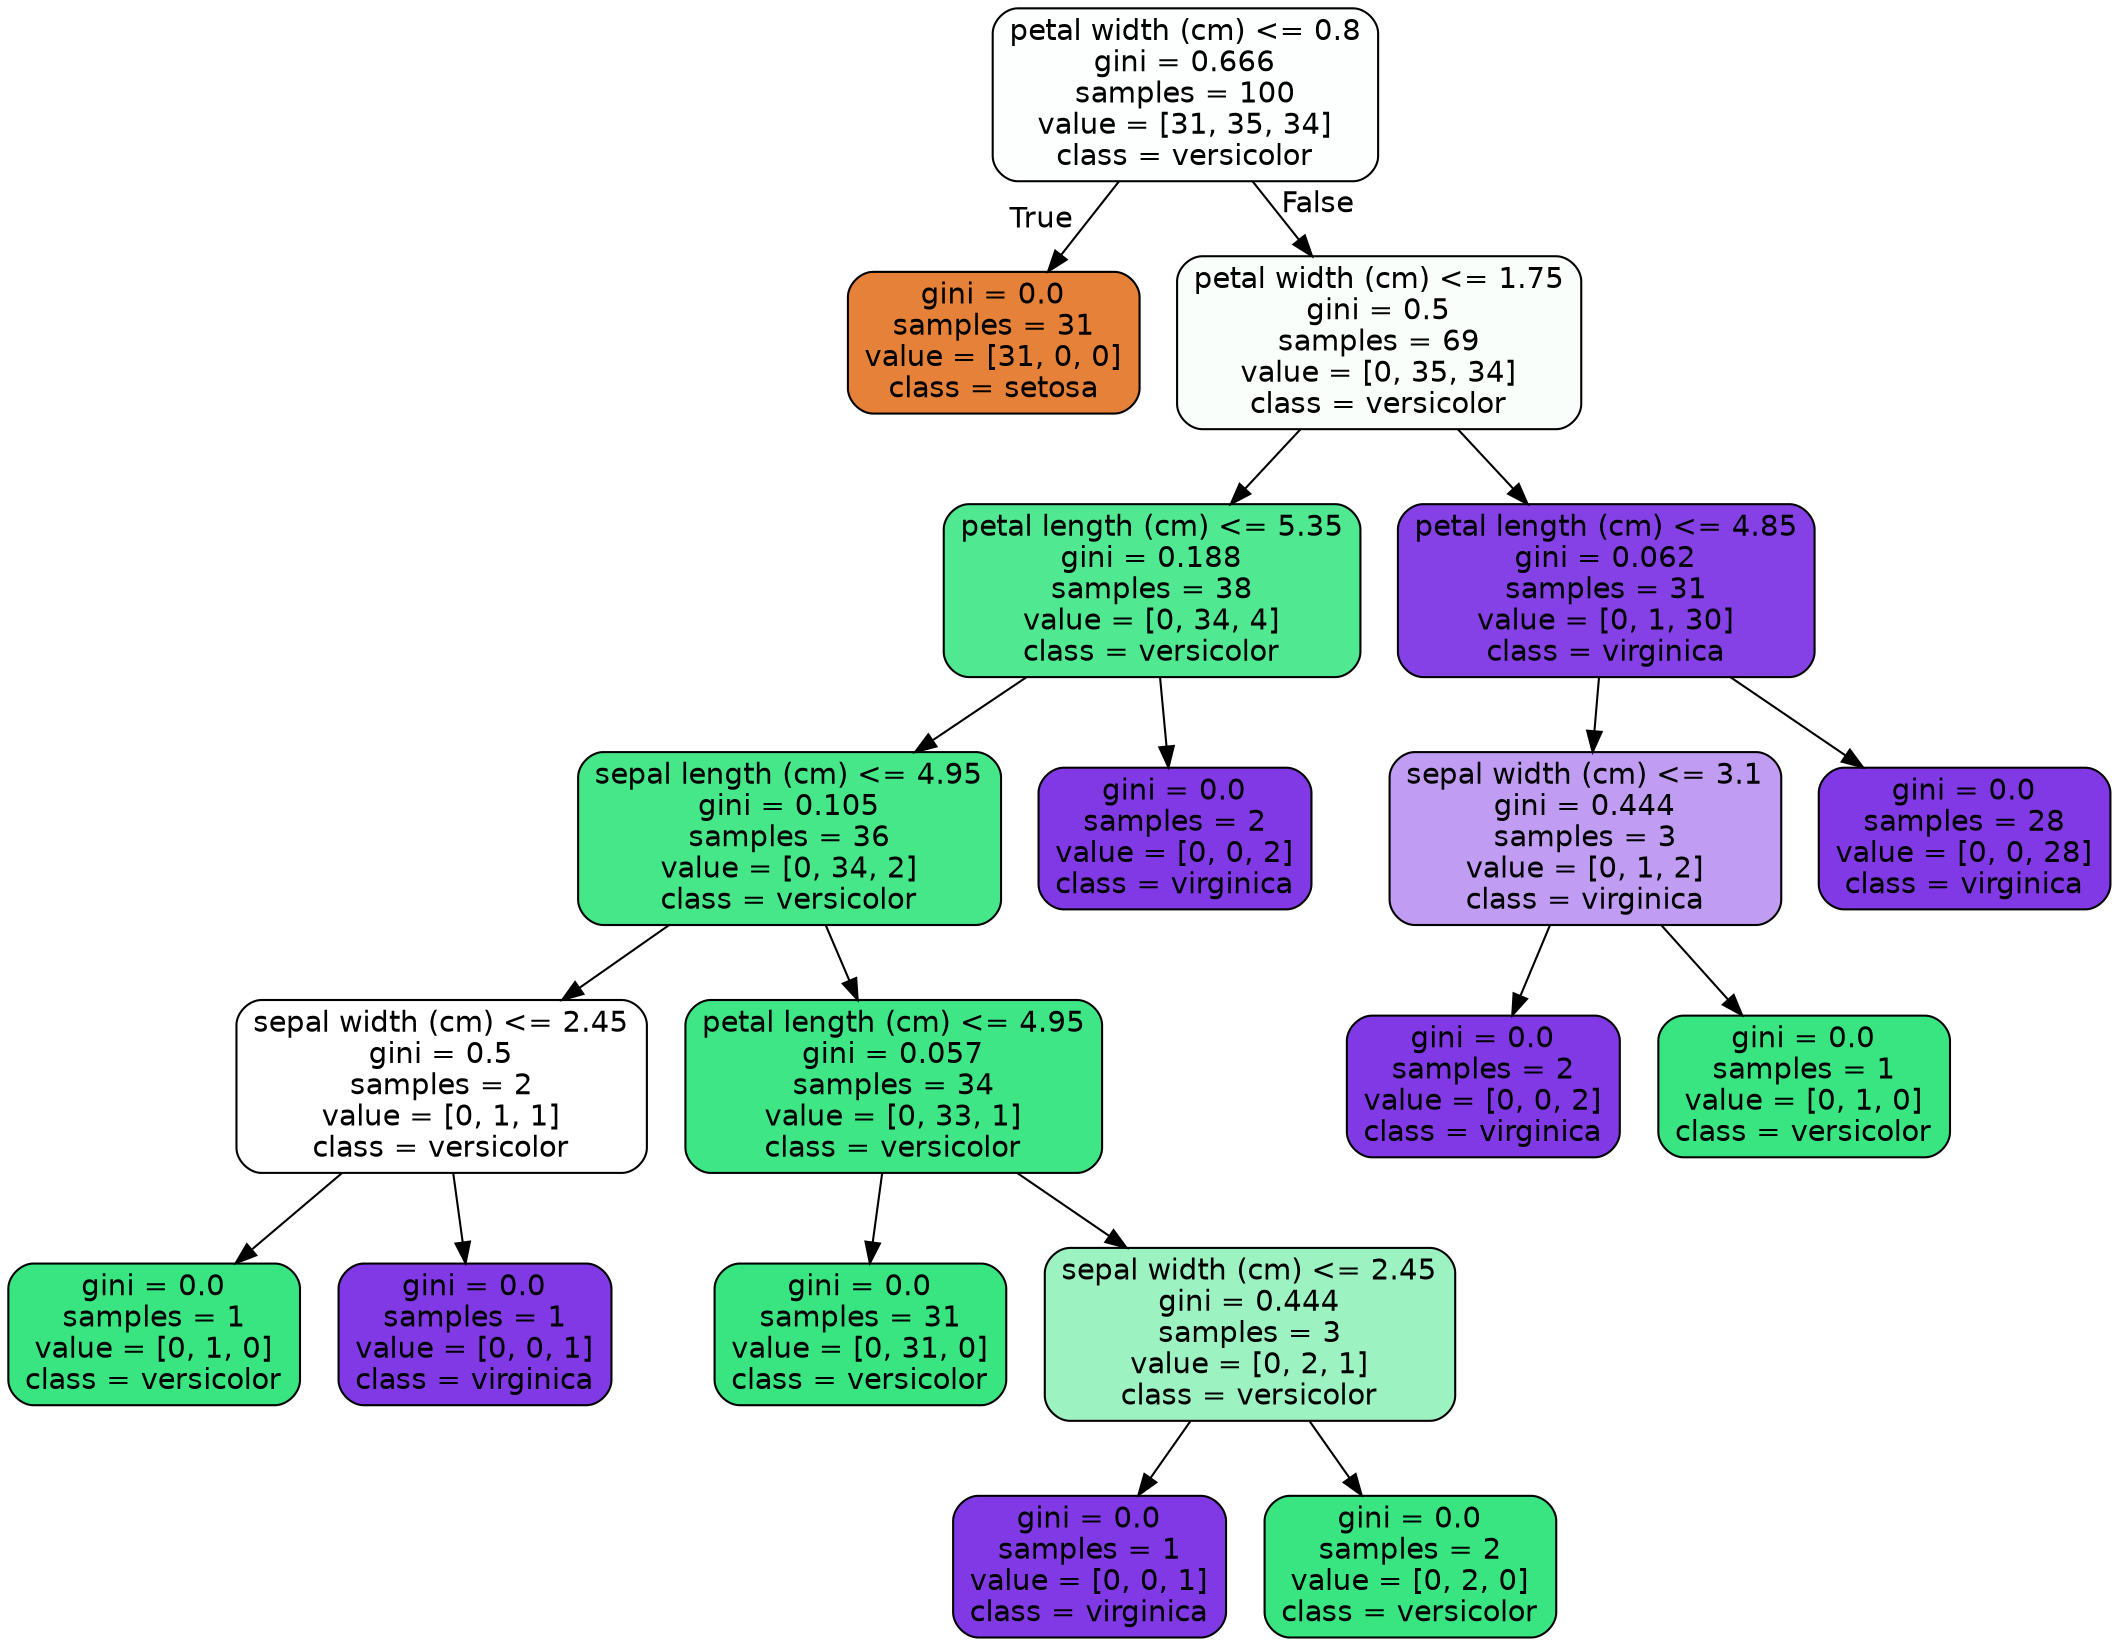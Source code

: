 digraph Tree {
node [shape=box, style="filled, rounded", color="black", fontname="helvetica"] ;
edge [fontname="helvetica"] ;
0 [label="petal width (cm) <= 0.8\ngini = 0.666\nsamples = 100\nvalue = [31, 35, 34]\nclass = versicolor", fillcolor="#fcfffd"] ;
1 [label="gini = 0.0\nsamples = 31\nvalue = [31, 0, 0]\nclass = setosa", fillcolor="#e58139"] ;
0 -> 1 [labeldistance=2.5, labelangle=45, headlabel="True"] ;
2 [label="petal width (cm) <= 1.75\ngini = 0.5\nsamples = 69\nvalue = [0, 35, 34]\nclass = versicolor", fillcolor="#f9fefb"] ;
0 -> 2 [labeldistance=2.5, labelangle=-45, headlabel="False"] ;
3 [label="petal length (cm) <= 5.35\ngini = 0.188\nsamples = 38\nvalue = [0, 34, 4]\nclass = versicolor", fillcolor="#50e890"] ;
2 -> 3 ;
4 [label="sepal length (cm) <= 4.95\ngini = 0.105\nsamples = 36\nvalue = [0, 34, 2]\nclass = versicolor", fillcolor="#45e788"] ;
3 -> 4 ;
5 [label="sepal width (cm) <= 2.45\ngini = 0.5\nsamples = 2\nvalue = [0, 1, 1]\nclass = versicolor", fillcolor="#ffffff"] ;
4 -> 5 ;
6 [label="gini = 0.0\nsamples = 1\nvalue = [0, 1, 0]\nclass = versicolor", fillcolor="#39e581"] ;
5 -> 6 ;
7 [label="gini = 0.0\nsamples = 1\nvalue = [0, 0, 1]\nclass = virginica", fillcolor="#8139e5"] ;
5 -> 7 ;
8 [label="petal length (cm) <= 4.95\ngini = 0.057\nsamples = 34\nvalue = [0, 33, 1]\nclass = versicolor", fillcolor="#3fe685"] ;
4 -> 8 ;
9 [label="gini = 0.0\nsamples = 31\nvalue = [0, 31, 0]\nclass = versicolor", fillcolor="#39e581"] ;
8 -> 9 ;
10 [label="sepal width (cm) <= 2.45\ngini = 0.444\nsamples = 3\nvalue = [0, 2, 1]\nclass = versicolor", fillcolor="#9cf2c0"] ;
8 -> 10 ;
11 [label="gini = 0.0\nsamples = 1\nvalue = [0, 0, 1]\nclass = virginica", fillcolor="#8139e5"] ;
10 -> 11 ;
12 [label="gini = 0.0\nsamples = 2\nvalue = [0, 2, 0]\nclass = versicolor", fillcolor="#39e581"] ;
10 -> 12 ;
13 [label="gini = 0.0\nsamples = 2\nvalue = [0, 0, 2]\nclass = virginica", fillcolor="#8139e5"] ;
3 -> 13 ;
14 [label="petal length (cm) <= 4.85\ngini = 0.062\nsamples = 31\nvalue = [0, 1, 30]\nclass = virginica", fillcolor="#8540e6"] ;
2 -> 14 ;
15 [label="sepal width (cm) <= 3.1\ngini = 0.444\nsamples = 3\nvalue = [0, 1, 2]\nclass = virginica", fillcolor="#c09cf2"] ;
14 -> 15 ;
16 [label="gini = 0.0\nsamples = 2\nvalue = [0, 0, 2]\nclass = virginica", fillcolor="#8139e5"] ;
15 -> 16 ;
17 [label="gini = 0.0\nsamples = 1\nvalue = [0, 1, 0]\nclass = versicolor", fillcolor="#39e581"] ;
15 -> 17 ;
18 [label="gini = 0.0\nsamples = 28\nvalue = [0, 0, 28]\nclass = virginica", fillcolor="#8139e5"] ;
14 -> 18 ;
}